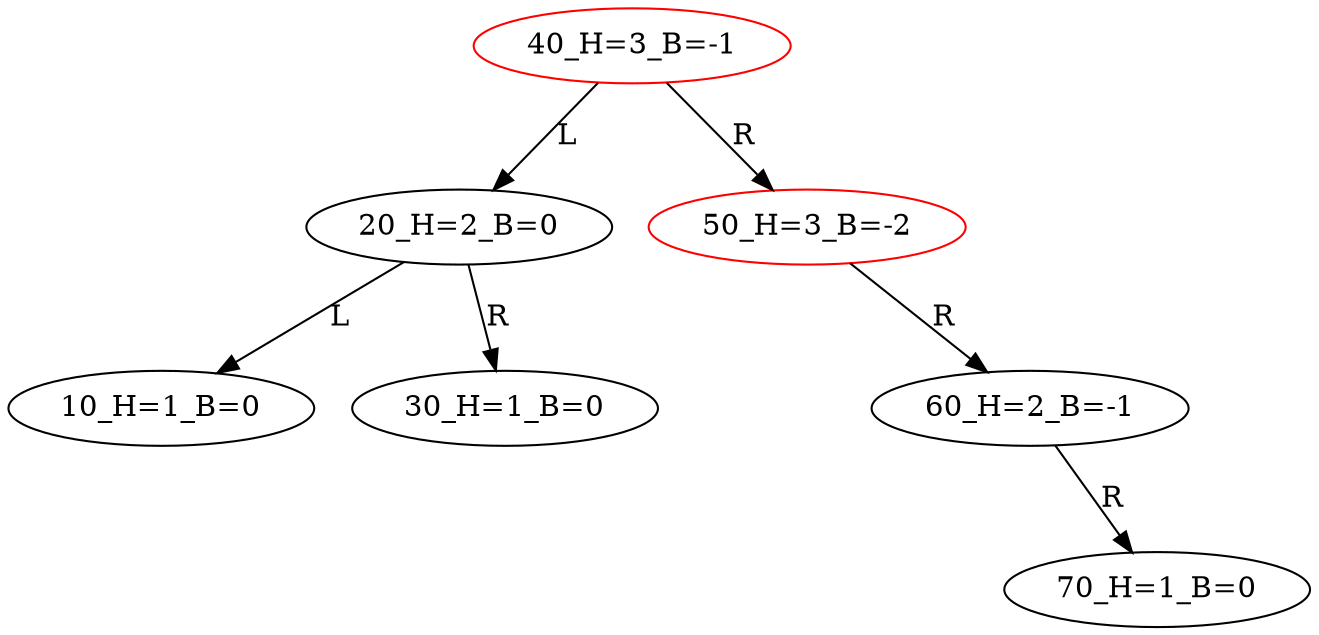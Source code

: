 digraph BiTreeBiTreeInsert {
"40_H=3_B=-1" -> {"20_H=2_B=0"} [label="L"]
"40_H=3_B=-1" -> {"50_H=3_B=-2"} [label="R"]
"20_H=2_B=0" -> {"10_H=1_B=0"} [label="L"]
"20_H=2_B=0" -> {"30_H=1_B=0"} [label="R"]
"50_H=3_B=-2" -> {"HD0"} [label="L"] [style=invis]
"HD0" [style=invis]
"50_H=3_B=-2" -> {"60_H=2_B=-1"} [label="R"]
"60_H=2_B=-1" -> {"HD1"} [label="L"] [style=invis]
"HD1" [style=invis]
"60_H=2_B=-1" -> {"70_H=1_B=0"} [label="R"]
"40_H=3_B=-1" [color=red]
"20_H=2_B=0"
"10_H=1_B=0"
"30_H=1_B=0"
"50_H=3_B=-2" [color=red]
"60_H=2_B=-1"
"70_H=1_B=0"
}
